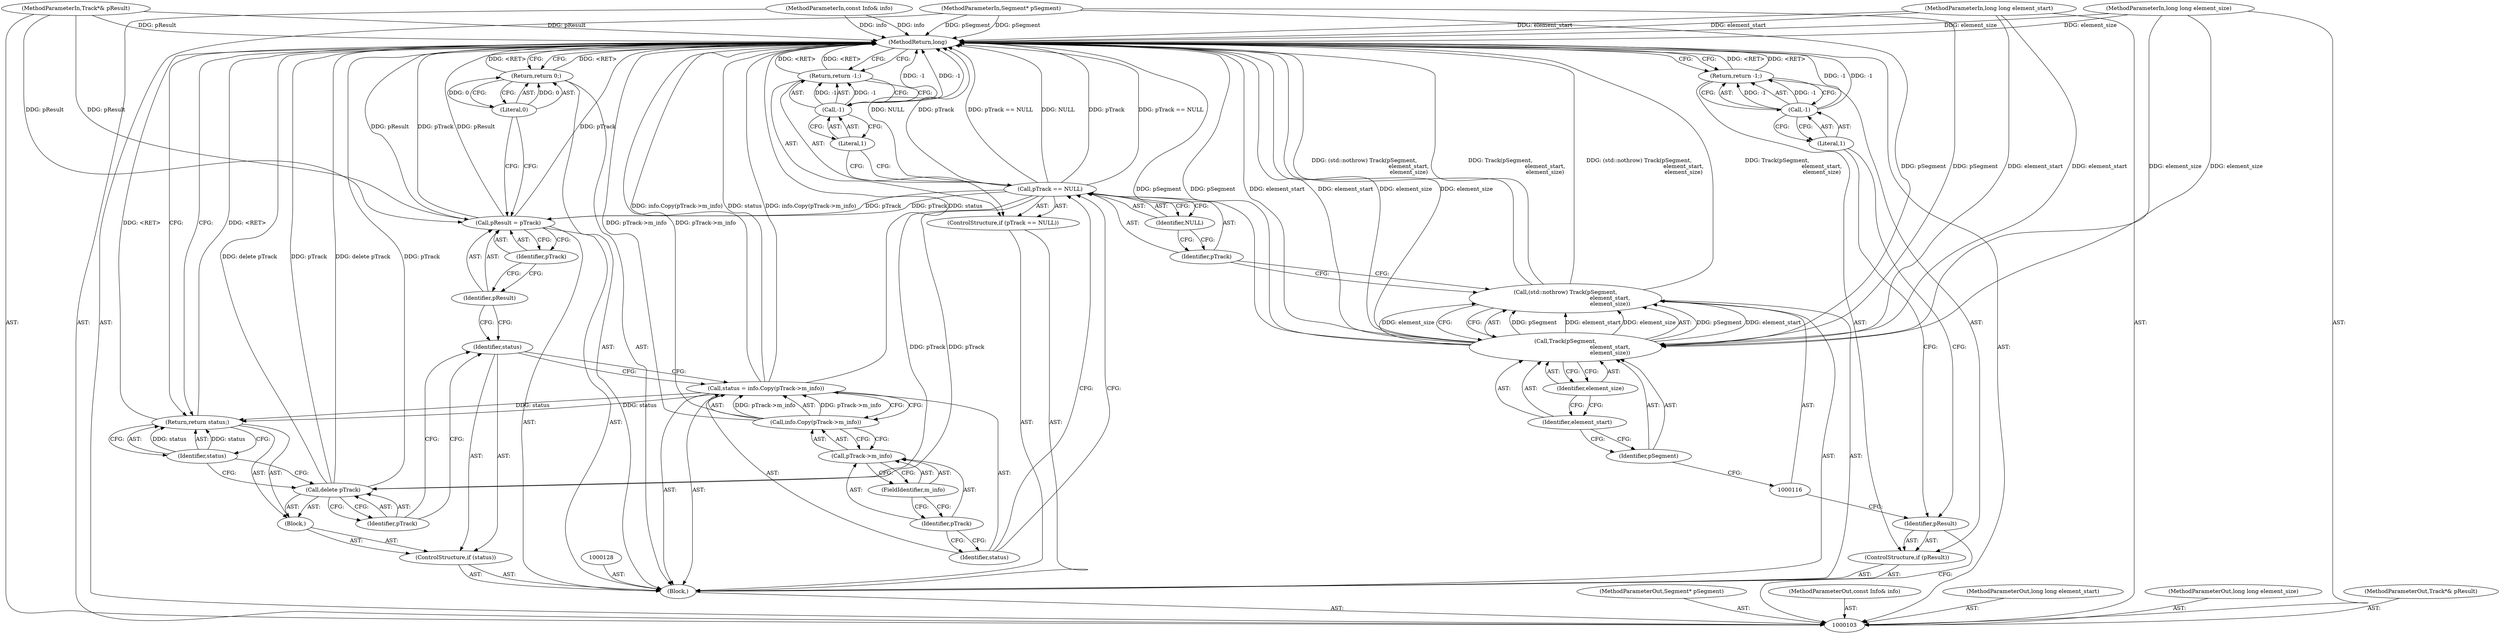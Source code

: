digraph "1_Android_04839626ed859623901ebd3a5fd483982186b59d_17" {
"1000147" [label="(MethodReturn,long)"];
"1000115" [label="(Call,(std::nothrow) Track(pSegment,\n                                                   element_start,\n                                                   element_size))"];
"1000117" [label="(Call,Track(pSegment,\n                                                   element_start,\n                                                   element_size))"];
"1000118" [label="(Identifier,pSegment)"];
"1000119" [label="(Identifier,element_start)"];
"1000120" [label="(Identifier,element_size)"];
"1000124" [label="(Identifier,NULL)"];
"1000121" [label="(ControlStructure,if (pTrack == NULL))"];
"1000122" [label="(Call,pTrack == NULL)"];
"1000123" [label="(Identifier,pTrack)"];
"1000126" [label="(Call,-1)"];
"1000127" [label="(Literal,1)"];
"1000125" [label="(Return,return -1;)"];
"1000129" [label="(Call,status = info.Copy(pTrack->m_info))"];
"1000130" [label="(Identifier,status)"];
"1000131" [label="(Call,info.Copy(pTrack->m_info))"];
"1000132" [label="(Call,pTrack->m_info)"];
"1000133" [label="(Identifier,pTrack)"];
"1000134" [label="(FieldIdentifier,m_info)"];
"1000104" [label="(MethodParameterIn,Segment* pSegment)"];
"1000196" [label="(MethodParameterOut,Segment* pSegment)"];
"1000135" [label="(ControlStructure,if (status))"];
"1000136" [label="(Identifier,status)"];
"1000137" [label="(Block,)"];
"1000139" [label="(Identifier,pTrack)"];
"1000138" [label="(Call,delete pTrack)"];
"1000141" [label="(Identifier,status)"];
"1000140" [label="(Return,return status;)"];
"1000144" [label="(Identifier,pTrack)"];
"1000142" [label="(Call,pResult = pTrack)"];
"1000143" [label="(Identifier,pResult)"];
"1000146" [label="(Literal,0)"];
"1000145" [label="(Return,return 0;)"];
"1000105" [label="(MethodParameterIn,const Info& info)"];
"1000197" [label="(MethodParameterOut,const Info& info)"];
"1000106" [label="(MethodParameterIn,long long element_start)"];
"1000198" [label="(MethodParameterOut,long long element_start)"];
"1000107" [label="(MethodParameterIn,long long element_size)"];
"1000199" [label="(MethodParameterOut,long long element_size)"];
"1000108" [label="(MethodParameterIn,Track*& pResult)"];
"1000200" [label="(MethodParameterOut,Track*& pResult)"];
"1000109" [label="(Block,)"];
"1000110" [label="(ControlStructure,if (pResult))"];
"1000111" [label="(Identifier,pResult)"];
"1000113" [label="(Call,-1)"];
"1000114" [label="(Literal,1)"];
"1000112" [label="(Return,return -1;)"];
"1000147" -> "1000103"  [label="AST: "];
"1000147" -> "1000112"  [label="CFG: "];
"1000147" -> "1000125"  [label="CFG: "];
"1000147" -> "1000140"  [label="CFG: "];
"1000147" -> "1000145"  [label="CFG: "];
"1000145" -> "1000147"  [label="DDG: <RET>"];
"1000115" -> "1000147"  [label="DDG: Track(pSegment,\n                                                   element_start,\n                                                   element_size)"];
"1000115" -> "1000147"  [label="DDG: (std::nothrow) Track(pSegment,\n                                                   element_start,\n                                                   element_size)"];
"1000108" -> "1000147"  [label="DDG: pResult"];
"1000107" -> "1000147"  [label="DDG: element_size"];
"1000104" -> "1000147"  [label="DDG: pSegment"];
"1000105" -> "1000147"  [label="DDG: info"];
"1000117" -> "1000147"  [label="DDG: pSegment"];
"1000117" -> "1000147"  [label="DDG: element_start"];
"1000117" -> "1000147"  [label="DDG: element_size"];
"1000138" -> "1000147"  [label="DDG: delete pTrack"];
"1000138" -> "1000147"  [label="DDG: pTrack"];
"1000106" -> "1000147"  [label="DDG: element_start"];
"1000129" -> "1000147"  [label="DDG: status"];
"1000129" -> "1000147"  [label="DDG: info.Copy(pTrack->m_info)"];
"1000126" -> "1000147"  [label="DDG: -1"];
"1000122" -> "1000147"  [label="DDG: pTrack"];
"1000122" -> "1000147"  [label="DDG: pTrack == NULL"];
"1000122" -> "1000147"  [label="DDG: NULL"];
"1000131" -> "1000147"  [label="DDG: pTrack->m_info"];
"1000142" -> "1000147"  [label="DDG: pTrack"];
"1000142" -> "1000147"  [label="DDG: pResult"];
"1000113" -> "1000147"  [label="DDG: -1"];
"1000125" -> "1000147"  [label="DDG: <RET>"];
"1000112" -> "1000147"  [label="DDG: <RET>"];
"1000140" -> "1000147"  [label="DDG: <RET>"];
"1000115" -> "1000109"  [label="AST: "];
"1000115" -> "1000117"  [label="CFG: "];
"1000116" -> "1000115"  [label="AST: "];
"1000117" -> "1000115"  [label="AST: "];
"1000123" -> "1000115"  [label="CFG: "];
"1000115" -> "1000147"  [label="DDG: Track(pSegment,\n                                                   element_start,\n                                                   element_size)"];
"1000115" -> "1000147"  [label="DDG: (std::nothrow) Track(pSegment,\n                                                   element_start,\n                                                   element_size)"];
"1000117" -> "1000115"  [label="DDG: pSegment"];
"1000117" -> "1000115"  [label="DDG: element_start"];
"1000117" -> "1000115"  [label="DDG: element_size"];
"1000117" -> "1000115"  [label="AST: "];
"1000117" -> "1000120"  [label="CFG: "];
"1000118" -> "1000117"  [label="AST: "];
"1000119" -> "1000117"  [label="AST: "];
"1000120" -> "1000117"  [label="AST: "];
"1000115" -> "1000117"  [label="CFG: "];
"1000117" -> "1000147"  [label="DDG: pSegment"];
"1000117" -> "1000147"  [label="DDG: element_start"];
"1000117" -> "1000147"  [label="DDG: element_size"];
"1000117" -> "1000115"  [label="DDG: pSegment"];
"1000117" -> "1000115"  [label="DDG: element_start"];
"1000117" -> "1000115"  [label="DDG: element_size"];
"1000104" -> "1000117"  [label="DDG: pSegment"];
"1000106" -> "1000117"  [label="DDG: element_start"];
"1000107" -> "1000117"  [label="DDG: element_size"];
"1000118" -> "1000117"  [label="AST: "];
"1000118" -> "1000116"  [label="CFG: "];
"1000119" -> "1000118"  [label="CFG: "];
"1000119" -> "1000117"  [label="AST: "];
"1000119" -> "1000118"  [label="CFG: "];
"1000120" -> "1000119"  [label="CFG: "];
"1000120" -> "1000117"  [label="AST: "];
"1000120" -> "1000119"  [label="CFG: "];
"1000117" -> "1000120"  [label="CFG: "];
"1000124" -> "1000122"  [label="AST: "];
"1000124" -> "1000123"  [label="CFG: "];
"1000122" -> "1000124"  [label="CFG: "];
"1000121" -> "1000109"  [label="AST: "];
"1000122" -> "1000121"  [label="AST: "];
"1000125" -> "1000121"  [label="AST: "];
"1000122" -> "1000121"  [label="AST: "];
"1000122" -> "1000124"  [label="CFG: "];
"1000123" -> "1000122"  [label="AST: "];
"1000124" -> "1000122"  [label="AST: "];
"1000127" -> "1000122"  [label="CFG: "];
"1000130" -> "1000122"  [label="CFG: "];
"1000122" -> "1000147"  [label="DDG: pTrack"];
"1000122" -> "1000147"  [label="DDG: pTrack == NULL"];
"1000122" -> "1000147"  [label="DDG: NULL"];
"1000122" -> "1000138"  [label="DDG: pTrack"];
"1000122" -> "1000142"  [label="DDG: pTrack"];
"1000123" -> "1000122"  [label="AST: "];
"1000123" -> "1000115"  [label="CFG: "];
"1000124" -> "1000123"  [label="CFG: "];
"1000126" -> "1000125"  [label="AST: "];
"1000126" -> "1000127"  [label="CFG: "];
"1000127" -> "1000126"  [label="AST: "];
"1000125" -> "1000126"  [label="CFG: "];
"1000126" -> "1000147"  [label="DDG: -1"];
"1000126" -> "1000125"  [label="DDG: -1"];
"1000127" -> "1000126"  [label="AST: "];
"1000127" -> "1000122"  [label="CFG: "];
"1000126" -> "1000127"  [label="CFG: "];
"1000125" -> "1000121"  [label="AST: "];
"1000125" -> "1000126"  [label="CFG: "];
"1000126" -> "1000125"  [label="AST: "];
"1000147" -> "1000125"  [label="CFG: "];
"1000125" -> "1000147"  [label="DDG: <RET>"];
"1000126" -> "1000125"  [label="DDG: -1"];
"1000129" -> "1000109"  [label="AST: "];
"1000129" -> "1000131"  [label="CFG: "];
"1000130" -> "1000129"  [label="AST: "];
"1000131" -> "1000129"  [label="AST: "];
"1000136" -> "1000129"  [label="CFG: "];
"1000129" -> "1000147"  [label="DDG: status"];
"1000129" -> "1000147"  [label="DDG: info.Copy(pTrack->m_info)"];
"1000131" -> "1000129"  [label="DDG: pTrack->m_info"];
"1000129" -> "1000140"  [label="DDG: status"];
"1000130" -> "1000129"  [label="AST: "];
"1000130" -> "1000122"  [label="CFG: "];
"1000133" -> "1000130"  [label="CFG: "];
"1000131" -> "1000129"  [label="AST: "];
"1000131" -> "1000132"  [label="CFG: "];
"1000132" -> "1000131"  [label="AST: "];
"1000129" -> "1000131"  [label="CFG: "];
"1000131" -> "1000147"  [label="DDG: pTrack->m_info"];
"1000131" -> "1000129"  [label="DDG: pTrack->m_info"];
"1000132" -> "1000131"  [label="AST: "];
"1000132" -> "1000134"  [label="CFG: "];
"1000133" -> "1000132"  [label="AST: "];
"1000134" -> "1000132"  [label="AST: "];
"1000131" -> "1000132"  [label="CFG: "];
"1000133" -> "1000132"  [label="AST: "];
"1000133" -> "1000130"  [label="CFG: "];
"1000134" -> "1000133"  [label="CFG: "];
"1000134" -> "1000132"  [label="AST: "];
"1000134" -> "1000133"  [label="CFG: "];
"1000132" -> "1000134"  [label="CFG: "];
"1000104" -> "1000103"  [label="AST: "];
"1000104" -> "1000147"  [label="DDG: pSegment"];
"1000104" -> "1000117"  [label="DDG: pSegment"];
"1000196" -> "1000103"  [label="AST: "];
"1000135" -> "1000109"  [label="AST: "];
"1000136" -> "1000135"  [label="AST: "];
"1000137" -> "1000135"  [label="AST: "];
"1000136" -> "1000135"  [label="AST: "];
"1000136" -> "1000129"  [label="CFG: "];
"1000139" -> "1000136"  [label="CFG: "];
"1000143" -> "1000136"  [label="CFG: "];
"1000137" -> "1000135"  [label="AST: "];
"1000138" -> "1000137"  [label="AST: "];
"1000140" -> "1000137"  [label="AST: "];
"1000139" -> "1000138"  [label="AST: "];
"1000139" -> "1000136"  [label="CFG: "];
"1000138" -> "1000139"  [label="CFG: "];
"1000138" -> "1000137"  [label="AST: "];
"1000138" -> "1000139"  [label="CFG: "];
"1000139" -> "1000138"  [label="AST: "];
"1000141" -> "1000138"  [label="CFG: "];
"1000138" -> "1000147"  [label="DDG: delete pTrack"];
"1000138" -> "1000147"  [label="DDG: pTrack"];
"1000122" -> "1000138"  [label="DDG: pTrack"];
"1000141" -> "1000140"  [label="AST: "];
"1000141" -> "1000138"  [label="CFG: "];
"1000140" -> "1000141"  [label="CFG: "];
"1000141" -> "1000140"  [label="DDG: status"];
"1000140" -> "1000137"  [label="AST: "];
"1000140" -> "1000141"  [label="CFG: "];
"1000141" -> "1000140"  [label="AST: "];
"1000147" -> "1000140"  [label="CFG: "];
"1000140" -> "1000147"  [label="DDG: <RET>"];
"1000141" -> "1000140"  [label="DDG: status"];
"1000129" -> "1000140"  [label="DDG: status"];
"1000144" -> "1000142"  [label="AST: "];
"1000144" -> "1000143"  [label="CFG: "];
"1000142" -> "1000144"  [label="CFG: "];
"1000142" -> "1000109"  [label="AST: "];
"1000142" -> "1000144"  [label="CFG: "];
"1000143" -> "1000142"  [label="AST: "];
"1000144" -> "1000142"  [label="AST: "];
"1000146" -> "1000142"  [label="CFG: "];
"1000142" -> "1000147"  [label="DDG: pTrack"];
"1000142" -> "1000147"  [label="DDG: pResult"];
"1000122" -> "1000142"  [label="DDG: pTrack"];
"1000108" -> "1000142"  [label="DDG: pResult"];
"1000143" -> "1000142"  [label="AST: "];
"1000143" -> "1000136"  [label="CFG: "];
"1000144" -> "1000143"  [label="CFG: "];
"1000146" -> "1000145"  [label="AST: "];
"1000146" -> "1000142"  [label="CFG: "];
"1000145" -> "1000146"  [label="CFG: "];
"1000146" -> "1000145"  [label="DDG: 0"];
"1000145" -> "1000109"  [label="AST: "];
"1000145" -> "1000146"  [label="CFG: "];
"1000146" -> "1000145"  [label="AST: "];
"1000147" -> "1000145"  [label="CFG: "];
"1000145" -> "1000147"  [label="DDG: <RET>"];
"1000146" -> "1000145"  [label="DDG: 0"];
"1000105" -> "1000103"  [label="AST: "];
"1000105" -> "1000147"  [label="DDG: info"];
"1000197" -> "1000103"  [label="AST: "];
"1000106" -> "1000103"  [label="AST: "];
"1000106" -> "1000147"  [label="DDG: element_start"];
"1000106" -> "1000117"  [label="DDG: element_start"];
"1000198" -> "1000103"  [label="AST: "];
"1000107" -> "1000103"  [label="AST: "];
"1000107" -> "1000147"  [label="DDG: element_size"];
"1000107" -> "1000117"  [label="DDG: element_size"];
"1000199" -> "1000103"  [label="AST: "];
"1000108" -> "1000103"  [label="AST: "];
"1000108" -> "1000147"  [label="DDG: pResult"];
"1000108" -> "1000142"  [label="DDG: pResult"];
"1000200" -> "1000103"  [label="AST: "];
"1000109" -> "1000103"  [label="AST: "];
"1000110" -> "1000109"  [label="AST: "];
"1000115" -> "1000109"  [label="AST: "];
"1000121" -> "1000109"  [label="AST: "];
"1000128" -> "1000109"  [label="AST: "];
"1000129" -> "1000109"  [label="AST: "];
"1000135" -> "1000109"  [label="AST: "];
"1000142" -> "1000109"  [label="AST: "];
"1000145" -> "1000109"  [label="AST: "];
"1000110" -> "1000109"  [label="AST: "];
"1000111" -> "1000110"  [label="AST: "];
"1000112" -> "1000110"  [label="AST: "];
"1000111" -> "1000110"  [label="AST: "];
"1000111" -> "1000103"  [label="CFG: "];
"1000114" -> "1000111"  [label="CFG: "];
"1000116" -> "1000111"  [label="CFG: "];
"1000113" -> "1000112"  [label="AST: "];
"1000113" -> "1000114"  [label="CFG: "];
"1000114" -> "1000113"  [label="AST: "];
"1000112" -> "1000113"  [label="CFG: "];
"1000113" -> "1000147"  [label="DDG: -1"];
"1000113" -> "1000112"  [label="DDG: -1"];
"1000114" -> "1000113"  [label="AST: "];
"1000114" -> "1000111"  [label="CFG: "];
"1000113" -> "1000114"  [label="CFG: "];
"1000112" -> "1000110"  [label="AST: "];
"1000112" -> "1000113"  [label="CFG: "];
"1000113" -> "1000112"  [label="AST: "];
"1000147" -> "1000112"  [label="CFG: "];
"1000112" -> "1000147"  [label="DDG: <RET>"];
"1000113" -> "1000112"  [label="DDG: -1"];
}
